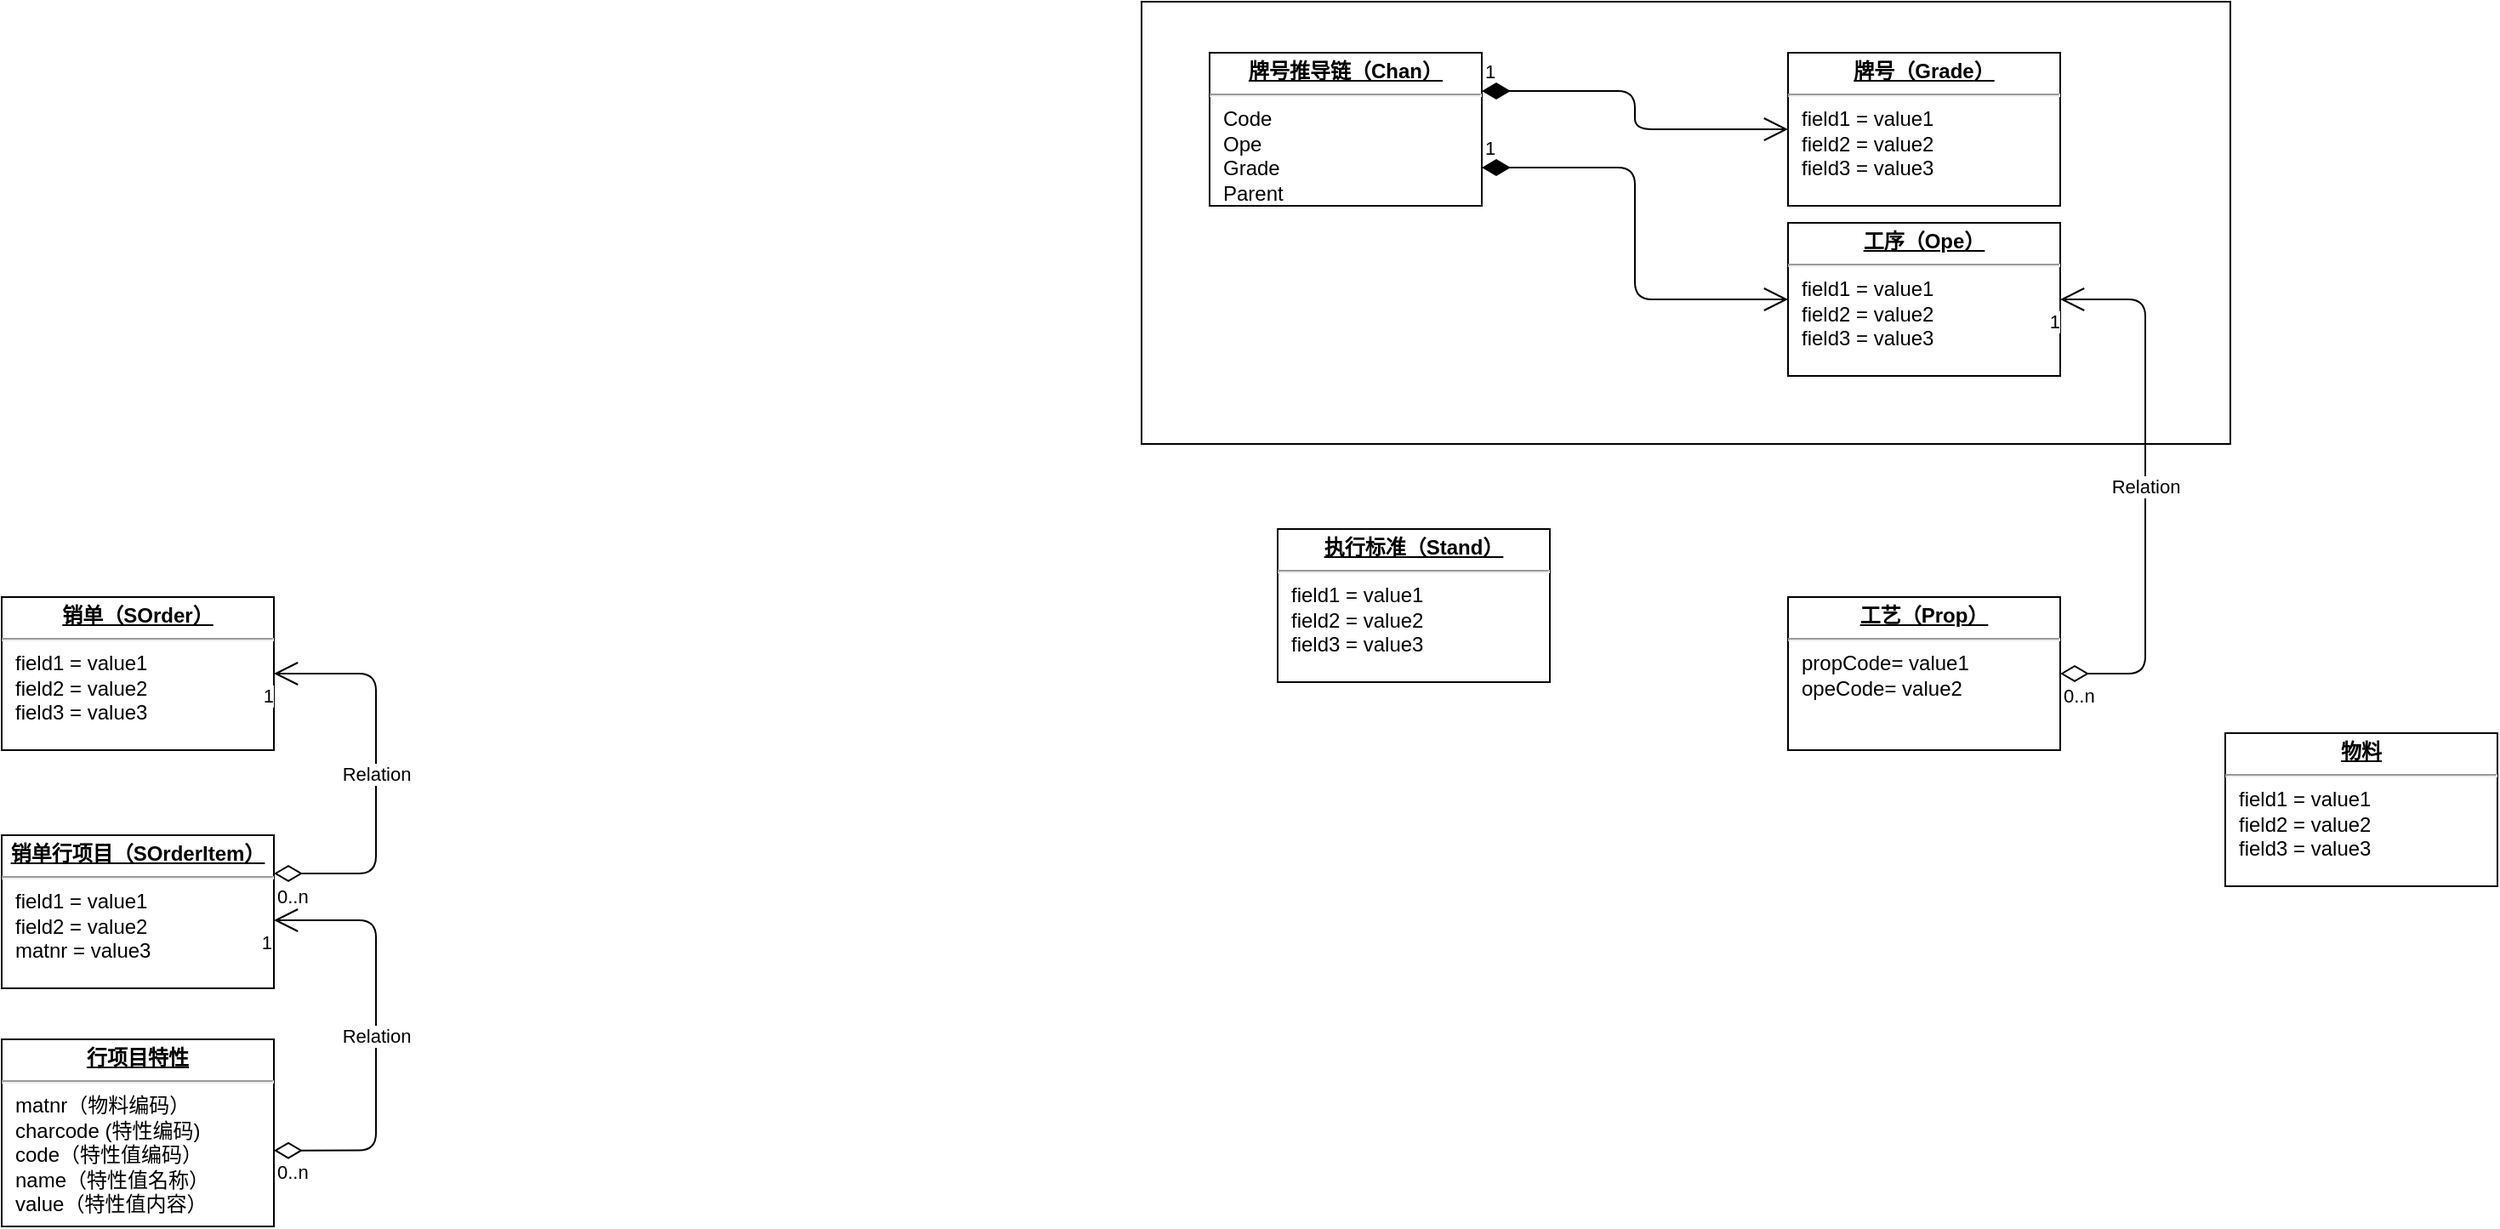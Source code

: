 <mxfile version="14.6.13" type="github"><diagram id="wDkvw0Li7lhQuUnuCopA" name="Page-1"><mxGraphModel dx="1485" dy="399" grid="1" gridSize="10" guides="1" tooltips="1" connect="1" arrows="1" fold="1" page="1" pageScale="1" pageWidth="827" pageHeight="1169" math="0" shadow="0"><root><mxCell id="0"/><mxCell id="1" parent="0"/><mxCell id="4ImDhPs0vx_Z9GY7AcT3-23" value="" style="rounded=0;whiteSpace=wrap;html=1;" vertex="1" parent="1"><mxGeometry x="30" y="190" width="640" height="260" as="geometry"/></mxCell><mxCell id="4ImDhPs0vx_Z9GY7AcT3-1" value="&lt;p style=&quot;margin: 0px ; margin-top: 4px ; text-align: center ; text-decoration: underline&quot;&gt;&lt;b&gt;牌号（Grade&lt;/b&gt;&lt;b&gt;）&lt;/b&gt;&lt;/p&gt;&lt;hr&gt;&lt;p style=&quot;margin: 0px ; margin-left: 8px&quot;&gt;field1 = value1&lt;br&gt;field2 = value2&lt;br&gt;field3 = value3&lt;/p&gt;" style="verticalAlign=top;align=left;overflow=fill;fontSize=12;fontFamily=Helvetica;html=1;" vertex="1" parent="1"><mxGeometry x="410" y="220" width="160" height="90" as="geometry"/></mxCell><mxCell id="4ImDhPs0vx_Z9GY7AcT3-2" value="&lt;p style=&quot;margin: 0px ; margin-top: 4px ; text-align: center ; text-decoration: underline&quot;&gt;&lt;b&gt;工序（Ope）&lt;/b&gt;&lt;/p&gt;&lt;hr&gt;&lt;p style=&quot;margin: 0px ; margin-left: 8px&quot;&gt;field1 = value1&lt;br&gt;field2 = value2&lt;br&gt;field3 = value3&lt;/p&gt;" style="verticalAlign=top;align=left;overflow=fill;fontSize=12;fontFamily=Helvetica;html=1;" vertex="1" parent="1"><mxGeometry x="410" y="320" width="160" height="90" as="geometry"/></mxCell><mxCell id="4ImDhPs0vx_Z9GY7AcT3-3" value="&lt;p style=&quot;margin: 0px ; margin-top: 4px ; text-align: center ; text-decoration: underline&quot;&gt;&lt;b&gt;工艺（Prop）&lt;/b&gt;&lt;/p&gt;&lt;hr&gt;&lt;p style=&quot;margin: 0px ; margin-left: 8px&quot;&gt;propCode= value1&lt;br&gt;opeCode= value2&lt;br&gt;&lt;/p&gt;" style="verticalAlign=top;align=left;overflow=fill;fontSize=12;fontFamily=Helvetica;html=1;" vertex="1" parent="1"><mxGeometry x="410" y="540" width="160" height="90" as="geometry"/></mxCell><mxCell id="4ImDhPs0vx_Z9GY7AcT3-14" value="&lt;p style=&quot;margin: 0px ; margin-top: 4px ; text-align: center ; text-decoration: underline&quot;&gt;&lt;b&gt;牌号推导链（Chan）&lt;/b&gt;&lt;/p&gt;&lt;hr&gt;&lt;p style=&quot;margin: 0px ; margin-left: 8px&quot;&gt;Code&lt;/p&gt;&lt;p style=&quot;margin: 0px ; margin-left: 8px&quot;&gt;Ope&lt;br&gt;Grade&lt;/p&gt;&lt;p style=&quot;margin: 0px ; margin-left: 8px&quot;&gt;Parent&lt;/p&gt;" style="verticalAlign=top;align=left;overflow=fill;fontSize=12;fontFamily=Helvetica;html=1;" vertex="1" parent="1"><mxGeometry x="70" y="220" width="160" height="90" as="geometry"/></mxCell><mxCell id="4ImDhPs0vx_Z9GY7AcT3-16" value="1" style="endArrow=open;html=1;endSize=12;startArrow=diamondThin;startSize=14;startFill=1;edgeStyle=orthogonalEdgeStyle;align=left;verticalAlign=bottom;exitX=1;exitY=0.25;exitDx=0;exitDy=0;entryX=0;entryY=0.5;entryDx=0;entryDy=0;" edge="1" parent="1" source="4ImDhPs0vx_Z9GY7AcT3-14" target="4ImDhPs0vx_Z9GY7AcT3-1"><mxGeometry x="-1" y="3" relative="1" as="geometry"><mxPoint x="140" y="390" as="sourcePoint"/><mxPoint x="300" y="390" as="targetPoint"/></mxGeometry></mxCell><mxCell id="4ImDhPs0vx_Z9GY7AcT3-18" value="1" style="endArrow=open;html=1;endSize=12;startArrow=diamondThin;startSize=14;startFill=1;edgeStyle=orthogonalEdgeStyle;align=left;verticalAlign=bottom;exitX=1;exitY=0.75;exitDx=0;exitDy=0;entryX=0;entryY=0.5;entryDx=0;entryDy=0;" edge="1" parent="1" source="4ImDhPs0vx_Z9GY7AcT3-14" target="4ImDhPs0vx_Z9GY7AcT3-2"><mxGeometry x="-1" y="3" relative="1" as="geometry"><mxPoint x="70" y="410" as="sourcePoint"/><mxPoint x="230" y="410" as="targetPoint"/></mxGeometry></mxCell><mxCell id="4ImDhPs0vx_Z9GY7AcT3-19" value="Relation" style="endArrow=open;html=1;endSize=12;startArrow=diamondThin;startSize=14;startFill=0;edgeStyle=orthogonalEdgeStyle;entryX=1;entryY=0.5;entryDx=0;entryDy=0;exitX=1;exitY=0.5;exitDx=0;exitDy=0;" edge="1" parent="1" source="4ImDhPs0vx_Z9GY7AcT3-3" target="4ImDhPs0vx_Z9GY7AcT3-2"><mxGeometry relative="1" as="geometry"><mxPoint x="60" y="510" as="sourcePoint"/><mxPoint x="500" y="430" as="targetPoint"/><Array as="points"><mxPoint x="620" y="585"/><mxPoint x="620" y="365"/></Array></mxGeometry></mxCell><mxCell id="4ImDhPs0vx_Z9GY7AcT3-20" value="0..n" style="edgeLabel;resizable=0;html=1;align=left;verticalAlign=top;" connectable="0" vertex="1" parent="4ImDhPs0vx_Z9GY7AcT3-19"><mxGeometry x="-1" relative="1" as="geometry"/></mxCell><mxCell id="4ImDhPs0vx_Z9GY7AcT3-21" value="1" style="edgeLabel;resizable=0;html=1;align=right;verticalAlign=top;" connectable="0" vertex="1" parent="4ImDhPs0vx_Z9GY7AcT3-19"><mxGeometry x="1" relative="1" as="geometry"/></mxCell><mxCell id="4ImDhPs0vx_Z9GY7AcT3-15" value="&lt;p style=&quot;margin: 0px ; margin-top: 4px ; text-align: center ; text-decoration: underline&quot;&gt;&lt;b&gt;物料&lt;/b&gt;&lt;/p&gt;&lt;hr&gt;&lt;p style=&quot;margin: 0px ; margin-left: 8px&quot;&gt;field1 = value1&lt;br&gt;field2 = value2&lt;br&gt;field3 = value3&lt;/p&gt;" style="verticalAlign=top;align=left;overflow=fill;fontSize=12;fontFamily=Helvetica;html=1;" vertex="1" parent="1"><mxGeometry x="667" y="620" width="160" height="90" as="geometry"/></mxCell><mxCell id="4ImDhPs0vx_Z9GY7AcT3-31" value="&lt;p style=&quot;margin: 0px ; margin-top: 4px ; text-align: center ; text-decoration: underline&quot;&gt;&lt;b&gt;执行标准（Stand）&lt;/b&gt;&lt;/p&gt;&lt;hr&gt;&lt;p style=&quot;margin: 0px ; margin-left: 8px&quot;&gt;field1 = value1&lt;br&gt;field2 = value2&lt;br&gt;field3 = value3&lt;/p&gt;" style="verticalAlign=top;align=left;overflow=fill;fontSize=12;fontFamily=Helvetica;html=1;" vertex="1" parent="1"><mxGeometry x="110" y="500" width="160" height="90" as="geometry"/></mxCell><mxCell id="4ImDhPs0vx_Z9GY7AcT3-32" value="&lt;p style=&quot;margin: 0px ; margin-top: 4px ; text-align: center ; text-decoration: underline&quot;&gt;&lt;b&gt;销单（SOrder）&lt;/b&gt;&lt;/p&gt;&lt;hr&gt;&lt;p style=&quot;margin: 0px ; margin-left: 8px&quot;&gt;field1 = value1&lt;br&gt;field2 = value2&lt;br&gt;field3 = value3&lt;/p&gt;" style="verticalAlign=top;align=left;overflow=fill;fontSize=12;fontFamily=Helvetica;html=1;" vertex="1" parent="1"><mxGeometry x="-640" y="540" width="160" height="90" as="geometry"/></mxCell><mxCell id="4ImDhPs0vx_Z9GY7AcT3-33" value="&lt;p style=&quot;margin: 0px ; margin-top: 4px ; text-align: center ; text-decoration: underline&quot;&gt;&lt;b&gt;销单行项目（SOrderItem）&lt;/b&gt;&lt;/p&gt;&lt;hr&gt;&lt;p style=&quot;margin: 0px ; margin-left: 8px&quot;&gt;field1 = value1&lt;br&gt;field2 = value2&lt;br&gt;matnr = value3&lt;/p&gt;" style="verticalAlign=top;align=left;overflow=fill;fontSize=12;fontFamily=Helvetica;html=1;" vertex="1" parent="1"><mxGeometry x="-640" y="680" width="160" height="90" as="geometry"/></mxCell><mxCell id="4ImDhPs0vx_Z9GY7AcT3-34" value="Relation" style="endArrow=open;html=1;endSize=12;startArrow=diamondThin;startSize=14;startFill=0;edgeStyle=orthogonalEdgeStyle;entryX=1;entryY=0.5;entryDx=0;entryDy=0;exitX=1;exitY=0.25;exitDx=0;exitDy=0;" edge="1" parent="1" source="4ImDhPs0vx_Z9GY7AcT3-33" target="4ImDhPs0vx_Z9GY7AcT3-32"><mxGeometry relative="1" as="geometry"><mxPoint x="-310" y="940" as="sourcePoint"/><mxPoint x="-150" y="940" as="targetPoint"/><Array as="points"><mxPoint x="-420" y="703"/><mxPoint x="-420" y="585"/></Array></mxGeometry></mxCell><mxCell id="4ImDhPs0vx_Z9GY7AcT3-35" value="0..n" style="edgeLabel;resizable=0;html=1;align=left;verticalAlign=top;" connectable="0" vertex="1" parent="4ImDhPs0vx_Z9GY7AcT3-34"><mxGeometry x="-1" relative="1" as="geometry"/></mxCell><mxCell id="4ImDhPs0vx_Z9GY7AcT3-36" value="1" style="edgeLabel;resizable=0;html=1;align=right;verticalAlign=top;" connectable="0" vertex="1" parent="4ImDhPs0vx_Z9GY7AcT3-34"><mxGeometry x="1" relative="1" as="geometry"/></mxCell><mxCell id="4ImDhPs0vx_Z9GY7AcT3-37" value="&lt;p style=&quot;margin: 0px ; margin-top: 4px ; text-align: center ; text-decoration: underline&quot;&gt;&lt;b&gt;行项目特性&lt;/b&gt;&lt;/p&gt;&lt;hr&gt;&lt;p style=&quot;margin: 0px ; margin-left: 8px&quot;&gt;matnr（物料编码）&lt;/p&gt;&lt;p style=&quot;margin: 0px ; margin-left: 8px&quot;&gt;charcode (特性编码)&lt;/p&gt;&lt;p style=&quot;margin: 0px ; margin-left: 8px&quot;&gt;code（特性值编码）&lt;br&gt;name（特性值名称）&lt;br&gt;value（特性值内容）&lt;/p&gt;" style="verticalAlign=top;align=left;overflow=fill;fontSize=12;fontFamily=Helvetica;html=1;" vertex="1" parent="1"><mxGeometry x="-640" y="800" width="160" height="110" as="geometry"/></mxCell><mxCell id="4ImDhPs0vx_Z9GY7AcT3-38" value="Relation" style="endArrow=open;html=1;endSize=12;startArrow=diamondThin;startSize=14;startFill=0;edgeStyle=orthogonalEdgeStyle;exitX=1;exitY=0.594;exitDx=0;exitDy=0;exitPerimeter=0;" edge="1" parent="1" source="4ImDhPs0vx_Z9GY7AcT3-37"><mxGeometry relative="1" as="geometry"><mxPoint x="-380" y="847.5" as="sourcePoint"/><mxPoint x="-480" y="730" as="targetPoint"/><Array as="points"><mxPoint x="-420" y="865"/><mxPoint x="-420" y="730"/></Array></mxGeometry></mxCell><mxCell id="4ImDhPs0vx_Z9GY7AcT3-39" value="0..n" style="edgeLabel;resizable=0;html=1;align=left;verticalAlign=top;" connectable="0" vertex="1" parent="4ImDhPs0vx_Z9GY7AcT3-38"><mxGeometry x="-1" relative="1" as="geometry"/></mxCell><mxCell id="4ImDhPs0vx_Z9GY7AcT3-40" value="1" style="edgeLabel;resizable=0;html=1;align=right;verticalAlign=top;" connectable="0" vertex="1" parent="4ImDhPs0vx_Z9GY7AcT3-38"><mxGeometry x="1" relative="1" as="geometry"/></mxCell></root></mxGraphModel></diagram></mxfile>